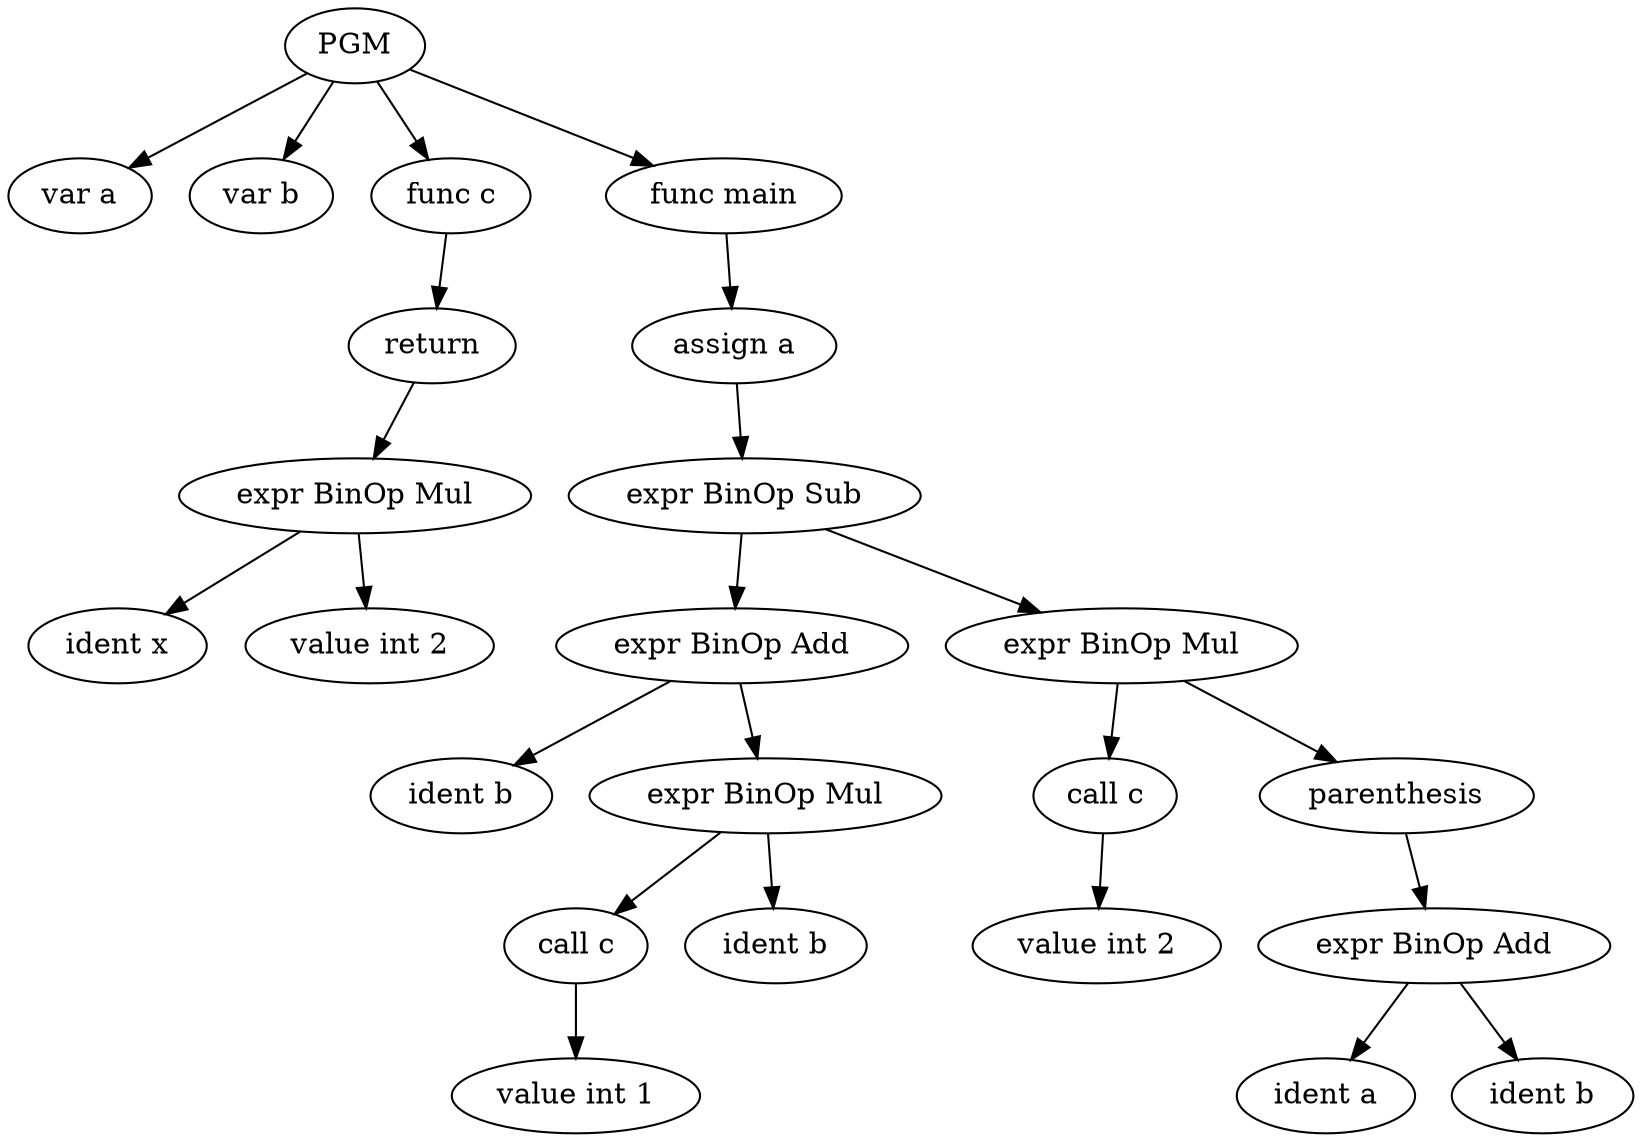 digraph ast {
0[label = PGM, shape = ellipse]
1[label = "var a", shape = ellipse]
0 -> 1
2[label = "var b", shape = ellipse]
0 -> 2
3[label = "func c", shape = ellipse]
0 -> 3
4[label = "return", shape = ellipse]
3 -> 4
5[label = "expr BinOp Mul", shape = ellipse]
4 -> 5
6[label = "ident x", shape = ellipse]
5 -> 6
7[label = "value int 2", shape = ellipse]
5 -> 7
8[label = "func main", shape = ellipse]
0 -> 8
9[label = "assign a", shape = ellipse]
8 -> 9
10[label = "expr BinOp Sub", shape = ellipse]
9 -> 10
11[label = "expr BinOp Add", shape = ellipse]
10 -> 11
12[label = "ident b", shape = ellipse]
11 -> 12
13[label = "expr BinOp Mul", shape = ellipse]
11 -> 13
14[label = "call c", shape = ellipse]
13 -> 14
15[label = "value int 1", shape = ellipse]
14 -> 15
16[label = "ident b", shape = ellipse]
13 -> 16
17[label = "expr BinOp Mul", shape = ellipse]
10 -> 17
18[label = "call c", shape = ellipse]
17 -> 18
19[label = "value int 2", shape = ellipse]
18 -> 19
20[label = "parenthesis", shape = ellipse]
17 -> 20
21[label = "expr BinOp Add", shape = ellipse]
20 -> 21
22[label = "ident a", shape = ellipse]
21 -> 22
23[label = "ident b", shape = ellipse]
21 -> 23
}